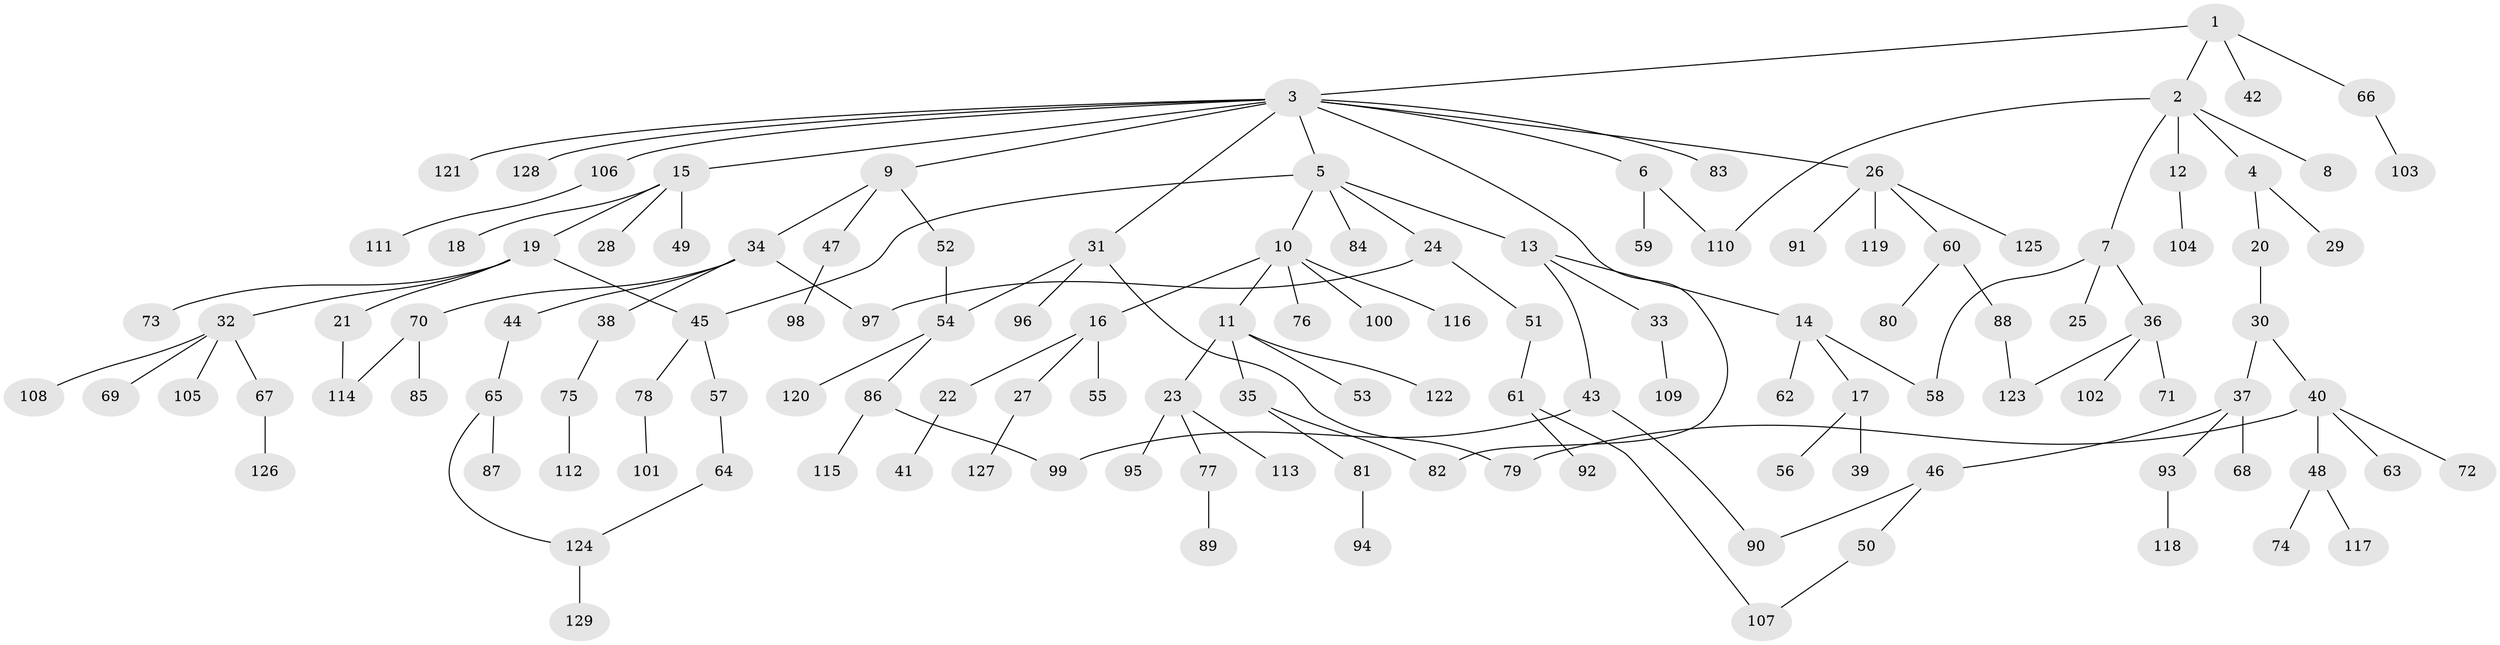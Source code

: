 // Generated by graph-tools (version 1.1) at 2025/42/03/09/25 04:42:14]
// undirected, 129 vertices, 141 edges
graph export_dot {
graph [start="1"]
  node [color=gray90,style=filled];
  1;
  2;
  3;
  4;
  5;
  6;
  7;
  8;
  9;
  10;
  11;
  12;
  13;
  14;
  15;
  16;
  17;
  18;
  19;
  20;
  21;
  22;
  23;
  24;
  25;
  26;
  27;
  28;
  29;
  30;
  31;
  32;
  33;
  34;
  35;
  36;
  37;
  38;
  39;
  40;
  41;
  42;
  43;
  44;
  45;
  46;
  47;
  48;
  49;
  50;
  51;
  52;
  53;
  54;
  55;
  56;
  57;
  58;
  59;
  60;
  61;
  62;
  63;
  64;
  65;
  66;
  67;
  68;
  69;
  70;
  71;
  72;
  73;
  74;
  75;
  76;
  77;
  78;
  79;
  80;
  81;
  82;
  83;
  84;
  85;
  86;
  87;
  88;
  89;
  90;
  91;
  92;
  93;
  94;
  95;
  96;
  97;
  98;
  99;
  100;
  101;
  102;
  103;
  104;
  105;
  106;
  107;
  108;
  109;
  110;
  111;
  112;
  113;
  114;
  115;
  116;
  117;
  118;
  119;
  120;
  121;
  122;
  123;
  124;
  125;
  126;
  127;
  128;
  129;
  1 -- 2;
  1 -- 3;
  1 -- 42;
  1 -- 66;
  2 -- 4;
  2 -- 7;
  2 -- 8;
  2 -- 12;
  2 -- 110;
  3 -- 5;
  3 -- 6;
  3 -- 9;
  3 -- 15;
  3 -- 26;
  3 -- 31;
  3 -- 83;
  3 -- 106;
  3 -- 121;
  3 -- 128;
  3 -- 82;
  4 -- 20;
  4 -- 29;
  5 -- 10;
  5 -- 13;
  5 -- 24;
  5 -- 45;
  5 -- 84;
  6 -- 59;
  6 -- 110;
  7 -- 25;
  7 -- 36;
  7 -- 58;
  9 -- 34;
  9 -- 47;
  9 -- 52;
  10 -- 11;
  10 -- 16;
  10 -- 76;
  10 -- 100;
  10 -- 116;
  11 -- 23;
  11 -- 35;
  11 -- 53;
  11 -- 122;
  12 -- 104;
  13 -- 14;
  13 -- 33;
  13 -- 43;
  14 -- 17;
  14 -- 58;
  14 -- 62;
  15 -- 18;
  15 -- 19;
  15 -- 28;
  15 -- 49;
  16 -- 22;
  16 -- 27;
  16 -- 55;
  17 -- 39;
  17 -- 56;
  19 -- 21;
  19 -- 32;
  19 -- 73;
  19 -- 45;
  20 -- 30;
  21 -- 114;
  22 -- 41;
  23 -- 77;
  23 -- 95;
  23 -- 113;
  24 -- 51;
  24 -- 97;
  26 -- 60;
  26 -- 91;
  26 -- 119;
  26 -- 125;
  27 -- 127;
  30 -- 37;
  30 -- 40;
  31 -- 54;
  31 -- 79;
  31 -- 96;
  32 -- 67;
  32 -- 69;
  32 -- 105;
  32 -- 108;
  33 -- 109;
  34 -- 38;
  34 -- 44;
  34 -- 70;
  34 -- 97;
  35 -- 81;
  35 -- 82;
  36 -- 71;
  36 -- 102;
  36 -- 123;
  37 -- 46;
  37 -- 68;
  37 -- 93;
  38 -- 75;
  40 -- 48;
  40 -- 63;
  40 -- 72;
  40 -- 79;
  43 -- 90;
  43 -- 99;
  44 -- 65;
  45 -- 57;
  45 -- 78;
  46 -- 50;
  46 -- 90;
  47 -- 98;
  48 -- 74;
  48 -- 117;
  50 -- 107;
  51 -- 61;
  52 -- 54;
  54 -- 86;
  54 -- 120;
  57 -- 64;
  60 -- 80;
  60 -- 88;
  61 -- 92;
  61 -- 107;
  64 -- 124;
  65 -- 87;
  65 -- 124;
  66 -- 103;
  67 -- 126;
  70 -- 85;
  70 -- 114;
  75 -- 112;
  77 -- 89;
  78 -- 101;
  81 -- 94;
  86 -- 99;
  86 -- 115;
  88 -- 123;
  93 -- 118;
  106 -- 111;
  124 -- 129;
}
